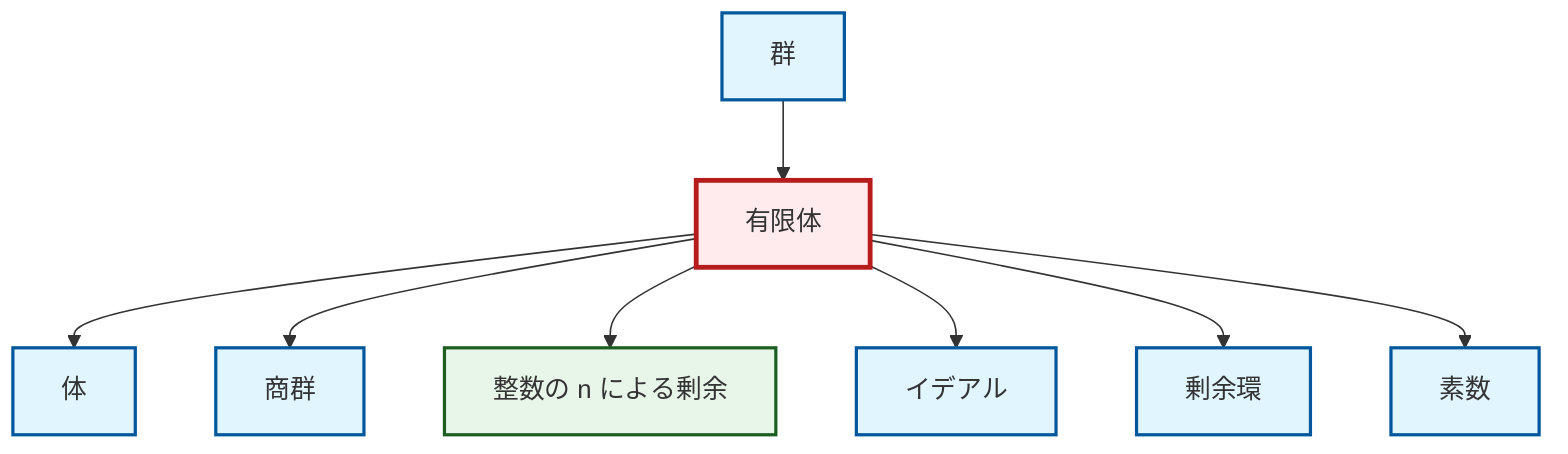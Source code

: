 graph TD
    classDef definition fill:#e1f5fe,stroke:#01579b,stroke-width:2px
    classDef theorem fill:#f3e5f5,stroke:#4a148c,stroke-width:2px
    classDef axiom fill:#fff3e0,stroke:#e65100,stroke-width:2px
    classDef example fill:#e8f5e9,stroke:#1b5e20,stroke-width:2px
    classDef current fill:#ffebee,stroke:#b71c1c,stroke-width:3px
    def-prime["素数"]:::definition
    def-group["群"]:::definition
    def-field["体"]:::definition
    ex-quotient-integers-mod-n["整数の n による剰余"]:::example
    ex-finite-field["有限体"]:::example
    def-quotient-group["商群"]:::definition
    def-ideal["イデアル"]:::definition
    def-quotient-ring["剰余環"]:::definition
    ex-finite-field --> def-field
    ex-finite-field --> def-quotient-group
    def-group --> ex-finite-field
    ex-finite-field --> ex-quotient-integers-mod-n
    ex-finite-field --> def-ideal
    ex-finite-field --> def-quotient-ring
    ex-finite-field --> def-prime
    class ex-finite-field current